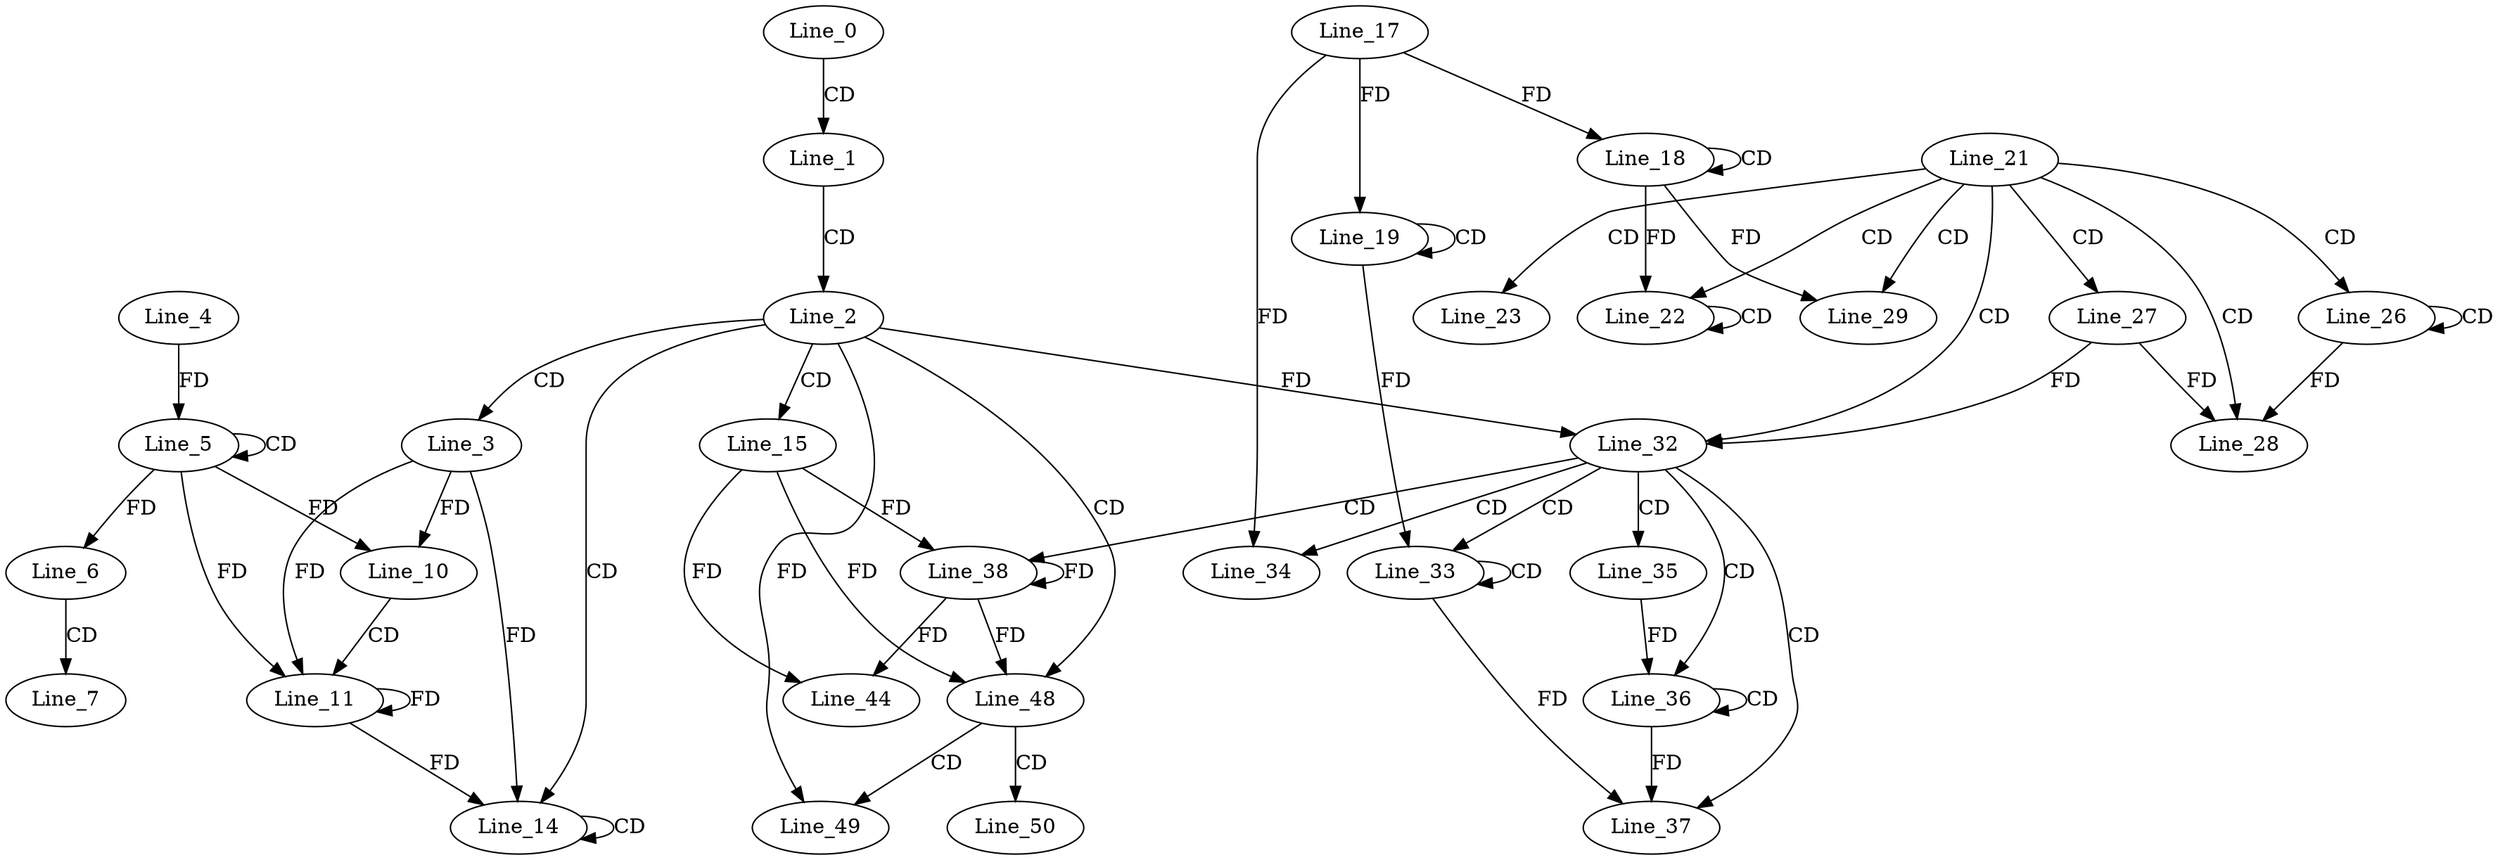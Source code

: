 digraph G {
  Line_0;
  Line_1;
  Line_2;
  Line_3;
  Line_5;
  Line_5;
  Line_4;
  Line_6;
  Line_7;
  Line_10;
  Line_11;
  Line_14;
  Line_14;
  Line_15;
  Line_18;
  Line_18;
  Line_17;
  Line_19;
  Line_19;
  Line_21;
  Line_22;
  Line_22;
  Line_23;
  Line_26;
  Line_26;
  Line_27;
  Line_28;
  Line_29;
  Line_29;
  Line_32;
  Line_32;
  Line_33;
  Line_33;
  Line_34;
  Line_35;
  Line_36;
  Line_36;
  Line_37;
  Line_38;
  Line_44;
  Line_48;
  Line_49;
  Line_49;
  Line_50;
  Line_0 -> Line_1 [ label="CD" ];
  Line_1 -> Line_2 [ label="CD" ];
  Line_2 -> Line_3 [ label="CD" ];
  Line_5 -> Line_5 [ label="CD" ];
  Line_4 -> Line_5 [ label="FD" ];
  Line_5 -> Line_6 [ label="FD" ];
  Line_6 -> Line_7 [ label="CD" ];
  Line_5 -> Line_10 [ label="FD" ];
  Line_3 -> Line_10 [ label="FD" ];
  Line_10 -> Line_11 [ label="CD" ];
  Line_3 -> Line_11 [ label="FD" ];
  Line_11 -> Line_11 [ label="FD" ];
  Line_5 -> Line_11 [ label="FD" ];
  Line_2 -> Line_14 [ label="CD" ];
  Line_14 -> Line_14 [ label="CD" ];
  Line_3 -> Line_14 [ label="FD" ];
  Line_11 -> Line_14 [ label="FD" ];
  Line_2 -> Line_15 [ label="CD" ];
  Line_18 -> Line_18 [ label="CD" ];
  Line_17 -> Line_18 [ label="FD" ];
  Line_19 -> Line_19 [ label="CD" ];
  Line_17 -> Line_19 [ label="FD" ];
  Line_21 -> Line_22 [ label="CD" ];
  Line_22 -> Line_22 [ label="CD" ];
  Line_18 -> Line_22 [ label="FD" ];
  Line_21 -> Line_23 [ label="CD" ];
  Line_21 -> Line_26 [ label="CD" ];
  Line_26 -> Line_26 [ label="CD" ];
  Line_21 -> Line_27 [ label="CD" ];
  Line_21 -> Line_28 [ label="CD" ];
  Line_26 -> Line_28 [ label="FD" ];
  Line_27 -> Line_28 [ label="FD" ];
  Line_21 -> Line_29 [ label="CD" ];
  Line_18 -> Line_29 [ label="FD" ];
  Line_21 -> Line_32 [ label="CD" ];
  Line_2 -> Line_32 [ label="FD" ];
  Line_27 -> Line_32 [ label="FD" ];
  Line_32 -> Line_33 [ label="CD" ];
  Line_33 -> Line_33 [ label="CD" ];
  Line_19 -> Line_33 [ label="FD" ];
  Line_32 -> Line_34 [ label="CD" ];
  Line_17 -> Line_34 [ label="FD" ];
  Line_32 -> Line_35 [ label="CD" ];
  Line_32 -> Line_36 [ label="CD" ];
  Line_36 -> Line_36 [ label="CD" ];
  Line_35 -> Line_36 [ label="FD" ];
  Line_32 -> Line_37 [ label="CD" ];
  Line_36 -> Line_37 [ label="FD" ];
  Line_33 -> Line_37 [ label="FD" ];
  Line_32 -> Line_38 [ label="CD" ];
  Line_38 -> Line_38 [ label="FD" ];
  Line_15 -> Line_38 [ label="FD" ];
  Line_38 -> Line_44 [ label="FD" ];
  Line_15 -> Line_44 [ label="FD" ];
  Line_2 -> Line_48 [ label="CD" ];
  Line_38 -> Line_48 [ label="FD" ];
  Line_15 -> Line_48 [ label="FD" ];
  Line_48 -> Line_49 [ label="CD" ];
  Line_2 -> Line_49 [ label="FD" ];
  Line_48 -> Line_50 [ label="CD" ];
}
